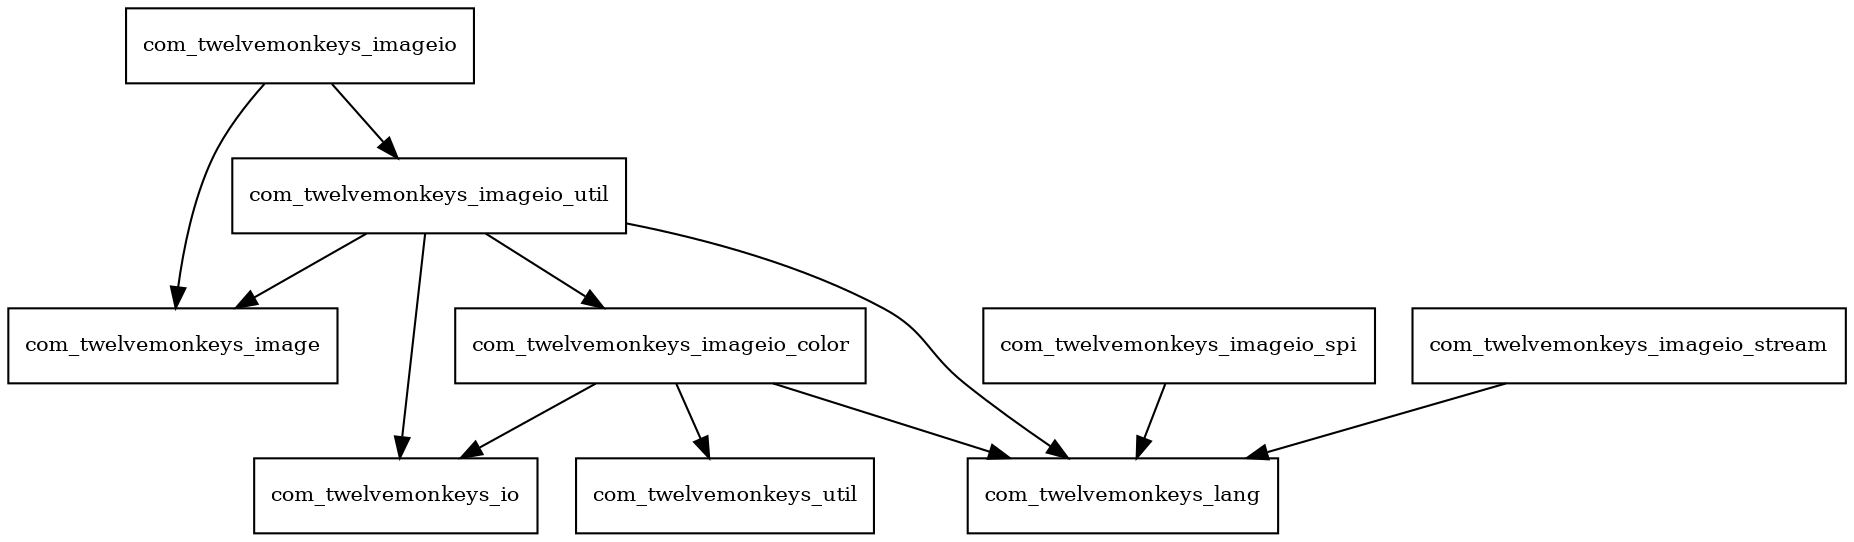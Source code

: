 digraph imageio_core_3_4_1_package_dependencies {
  node [shape = box, fontsize=10.0];
  com_twelvemonkeys_imageio -> com_twelvemonkeys_image;
  com_twelvemonkeys_imageio -> com_twelvemonkeys_imageio_util;
  com_twelvemonkeys_imageio_color -> com_twelvemonkeys_io;
  com_twelvemonkeys_imageio_color -> com_twelvemonkeys_lang;
  com_twelvemonkeys_imageio_color -> com_twelvemonkeys_util;
  com_twelvemonkeys_imageio_spi -> com_twelvemonkeys_lang;
  com_twelvemonkeys_imageio_stream -> com_twelvemonkeys_lang;
  com_twelvemonkeys_imageio_util -> com_twelvemonkeys_image;
  com_twelvemonkeys_imageio_util -> com_twelvemonkeys_imageio_color;
  com_twelvemonkeys_imageio_util -> com_twelvemonkeys_io;
  com_twelvemonkeys_imageio_util -> com_twelvemonkeys_lang;
}
